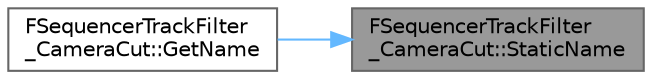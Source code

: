 digraph "FSequencerTrackFilter_CameraCut::StaticName"
{
 // INTERACTIVE_SVG=YES
 // LATEX_PDF_SIZE
  bgcolor="transparent";
  edge [fontname=Helvetica,fontsize=10,labelfontname=Helvetica,labelfontsize=10];
  node [fontname=Helvetica,fontsize=10,shape=box,height=0.2,width=0.4];
  rankdir="RL";
  Node1 [id="Node000001",label="FSequencerTrackFilter\l_CameraCut::StaticName",height=0.2,width=0.4,color="gray40", fillcolor="grey60", style="filled", fontcolor="black",tooltip=" "];
  Node1 -> Node2 [id="edge1_Node000001_Node000002",dir="back",color="steelblue1",style="solid",tooltip=" "];
  Node2 [id="Node000002",label="FSequencerTrackFilter\l_CameraCut::GetName",height=0.2,width=0.4,color="grey40", fillcolor="white", style="filled",URL="$d9/d30/classFSequencerTrackFilter__CameraCut.html#ac225be0944194945f3c6f184da21c681",tooltip=" "];
}
